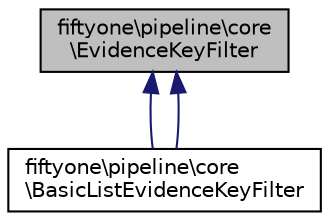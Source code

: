 digraph "fiftyone\pipeline\core\EvidenceKeyFilter"
{
 // LATEX_PDF_SIZE
  bgcolor="transparent";
  edge [fontname="Helvetica",fontsize="10",labelfontname="Helvetica",labelfontsize="10"];
  node [fontname="Helvetica",fontsize="10",shape=record];
  Node0 [label="fiftyone\\pipeline\\core\l\\EvidenceKeyFilter",height=0.2,width=0.4,color="black", fillcolor="grey75", style="filled", fontcolor="black",tooltip="An evidence key filter is added to a FlowElement It tells the Pipeline which evidence it is intereste..."];
  Node0 -> Node1 [dir="back",color="midnightblue",fontsize="10",style="solid",fontname="Helvetica"];
  Node1 [label="fiftyone\\pipeline\\core\l\\BasicListEvidenceKeyFilter",height=0.2,width=0.4,color="black",URL="$classfiftyone_1_1pipeline_1_1core_1_1_basic_list_evidence_key_filter.html",tooltip="An instance of EvidenceKeyFilter that uses a simple array of keys Evidence not using these keys is fi..."];
  Node0 -> Node1 [dir="back",color="midnightblue",fontsize="10",style="solid",fontname="Helvetica"];
}
